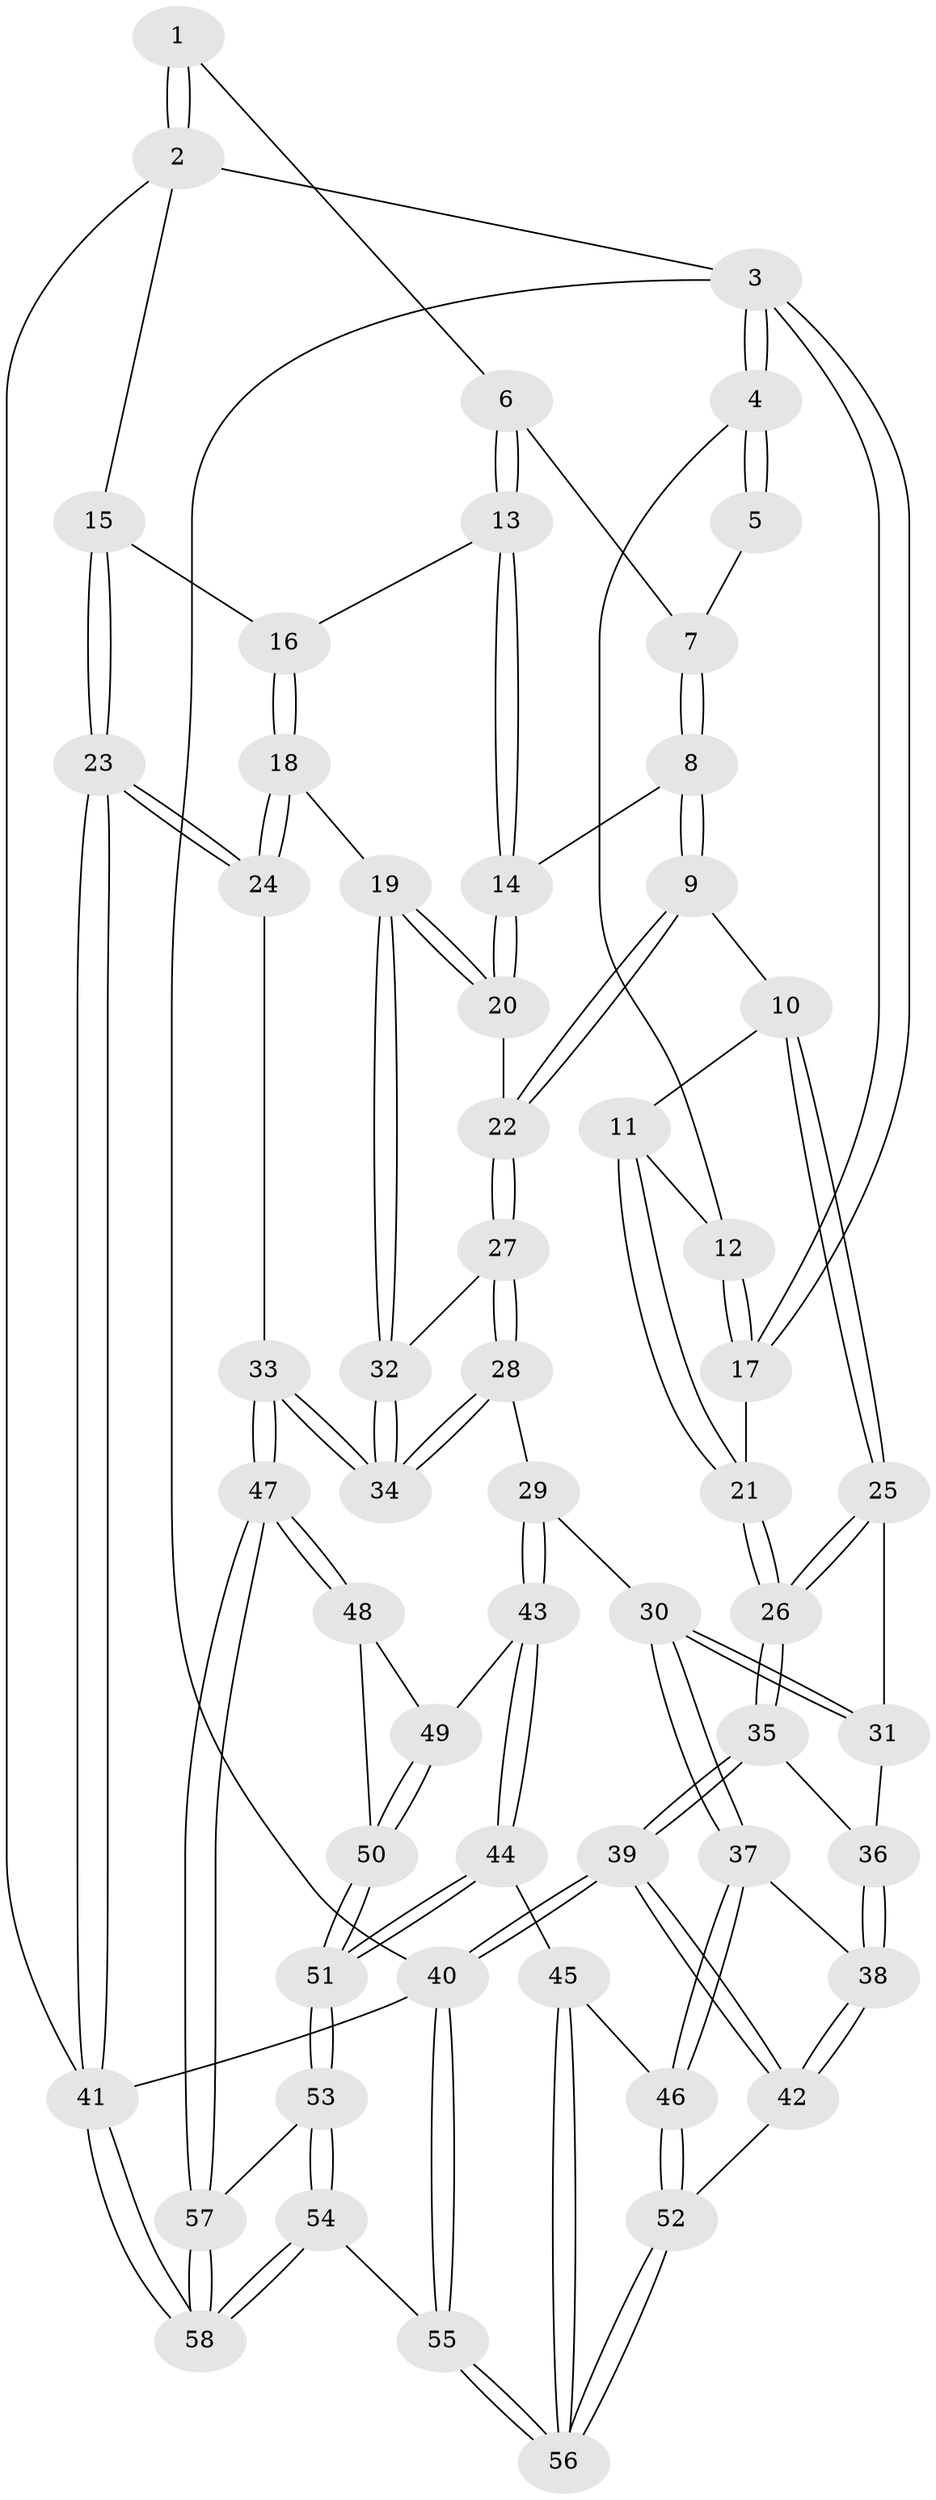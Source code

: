 // Generated by graph-tools (version 1.1) at 2025/27/03/15/25 16:27:56]
// undirected, 58 vertices, 142 edges
graph export_dot {
graph [start="1"]
  node [color=gray90,style=filled];
  1 [pos="+0.9483989613147226+0"];
  2 [pos="+1+0"];
  3 [pos="+0+0"];
  4 [pos="+0.28426931590461624+0"];
  5 [pos="+0.3510600787448524+0"];
  6 [pos="+0.6170823694116756+0.10309367348940601"];
  7 [pos="+0.3967032283009532+0"];
  8 [pos="+0.4702868371602175+0.2779785656306976"];
  9 [pos="+0.3234455198767149+0.3334487992501965"];
  10 [pos="+0.2801075458806503+0.3334305774356202"];
  11 [pos="+0.18785550150484356+0.22620544086587968"];
  12 [pos="+0.20175263513833955+0.09969711752518874"];
  13 [pos="+0.6371274891405373+0.16567801789685951"];
  14 [pos="+0.5222316331221136+0.2875760352861876"];
  15 [pos="+1+0"];
  16 [pos="+0.8609499925427867+0.18651143641178647"];
  17 [pos="+0+0.05346522481668978"];
  18 [pos="+0.7848849468773037+0.4179326688765067"];
  19 [pos="+0.6506622866541586+0.4329762917094411"];
  20 [pos="+0.6025670742825748+0.39573113500081597"];
  21 [pos="+0+0.32434453215773584"];
  22 [pos="+0.4332323362191947+0.5091463066462306"];
  23 [pos="+1+0.6323836675662396"];
  24 [pos="+0.8844003434763437+0.5242629435354099"];
  25 [pos="+0.2222990953426457+0.4567320792428387"];
  26 [pos="+0+0.32741382435643807"];
  27 [pos="+0.43352989383921453+0.5379139428497836"];
  28 [pos="+0.42659358425476873+0.57287004923372"];
  29 [pos="+0.36321441023653506+0.6177137143452469"];
  30 [pos="+0.28302360230336876+0.5844193330163286"];
  31 [pos="+0.2133806850035324+0.5019446493363732"];
  32 [pos="+0.6283310301251781+0.4989257850257088"];
  33 [pos="+0.6145422300246199+0.6871455197354307"];
  34 [pos="+0.6007339318534644+0.6441777701184297"];
  35 [pos="+0+0.36926000130398956"];
  36 [pos="+0.15151901264568832+0.5394617307960966"];
  37 [pos="+0.21591184562103527+0.7105417888686125"];
  38 [pos="+0.10812995939515371+0.606088517048617"];
  39 [pos="+0+0.7001548332561862"];
  40 [pos="+0+1"];
  41 [pos="+1+1"];
  42 [pos="+0.008994111206232763+0.6818497129213672"];
  43 [pos="+0.37289110615144877+0.6719608502361684"];
  44 [pos="+0.3282585944418959+0.75539243023946"];
  45 [pos="+0.3271997414471286+0.755612786137229"];
  46 [pos="+0.215710272461821+0.7554409895628185"];
  47 [pos="+0.6164202763146364+0.7276032527541745"];
  48 [pos="+0.5403910604050698+0.7281710738399153"];
  49 [pos="+0.42289093746547224+0.7012526155299468"];
  50 [pos="+0.426166036963935+0.7945698399951846"];
  51 [pos="+0.39454401530083416+0.8423727642661042"];
  52 [pos="+0.16894121334738843+0.8033875214210585"];
  53 [pos="+0.4012448980023276+0.8731583032209637"];
  54 [pos="+0.18911383205377644+1"];
  55 [pos="+0.16110016442668026+1"];
  56 [pos="+0.16373762756225066+1"];
  57 [pos="+0.6914891615496904+0.8719342668007655"];
  58 [pos="+1+1"];
  1 -- 2;
  1 -- 2;
  1 -- 6;
  2 -- 3;
  2 -- 15;
  2 -- 41;
  3 -- 4;
  3 -- 4;
  3 -- 17;
  3 -- 17;
  3 -- 40;
  4 -- 5;
  4 -- 5;
  4 -- 12;
  5 -- 7;
  6 -- 7;
  6 -- 13;
  6 -- 13;
  7 -- 8;
  7 -- 8;
  8 -- 9;
  8 -- 9;
  8 -- 14;
  9 -- 10;
  9 -- 22;
  9 -- 22;
  10 -- 11;
  10 -- 25;
  10 -- 25;
  11 -- 12;
  11 -- 21;
  11 -- 21;
  12 -- 17;
  12 -- 17;
  13 -- 14;
  13 -- 14;
  13 -- 16;
  14 -- 20;
  14 -- 20;
  15 -- 16;
  15 -- 23;
  15 -- 23;
  16 -- 18;
  16 -- 18;
  17 -- 21;
  18 -- 19;
  18 -- 24;
  18 -- 24;
  19 -- 20;
  19 -- 20;
  19 -- 32;
  19 -- 32;
  20 -- 22;
  21 -- 26;
  21 -- 26;
  22 -- 27;
  22 -- 27;
  23 -- 24;
  23 -- 24;
  23 -- 41;
  23 -- 41;
  24 -- 33;
  25 -- 26;
  25 -- 26;
  25 -- 31;
  26 -- 35;
  26 -- 35;
  27 -- 28;
  27 -- 28;
  27 -- 32;
  28 -- 29;
  28 -- 34;
  28 -- 34;
  29 -- 30;
  29 -- 43;
  29 -- 43;
  30 -- 31;
  30 -- 31;
  30 -- 37;
  30 -- 37;
  31 -- 36;
  32 -- 34;
  32 -- 34;
  33 -- 34;
  33 -- 34;
  33 -- 47;
  33 -- 47;
  35 -- 36;
  35 -- 39;
  35 -- 39;
  36 -- 38;
  36 -- 38;
  37 -- 38;
  37 -- 46;
  37 -- 46;
  38 -- 42;
  38 -- 42;
  39 -- 40;
  39 -- 40;
  39 -- 42;
  39 -- 42;
  40 -- 55;
  40 -- 55;
  40 -- 41;
  41 -- 58;
  41 -- 58;
  42 -- 52;
  43 -- 44;
  43 -- 44;
  43 -- 49;
  44 -- 45;
  44 -- 51;
  44 -- 51;
  45 -- 46;
  45 -- 56;
  45 -- 56;
  46 -- 52;
  46 -- 52;
  47 -- 48;
  47 -- 48;
  47 -- 57;
  47 -- 57;
  48 -- 49;
  48 -- 50;
  49 -- 50;
  49 -- 50;
  50 -- 51;
  50 -- 51;
  51 -- 53;
  51 -- 53;
  52 -- 56;
  52 -- 56;
  53 -- 54;
  53 -- 54;
  53 -- 57;
  54 -- 55;
  54 -- 58;
  54 -- 58;
  55 -- 56;
  55 -- 56;
  57 -- 58;
  57 -- 58;
}
